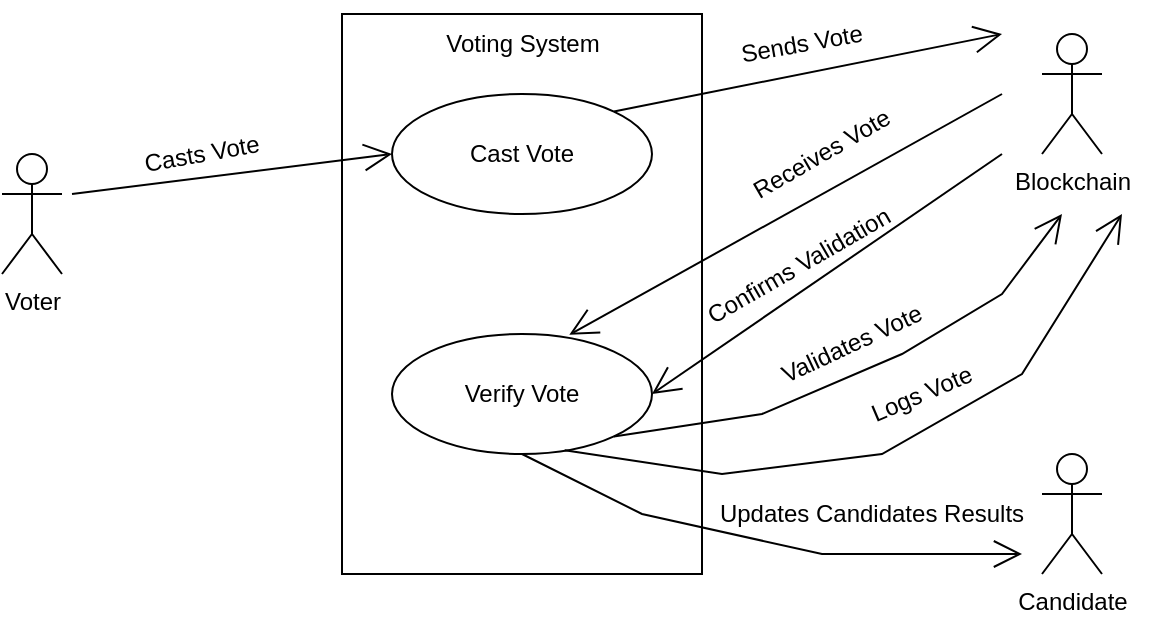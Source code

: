 <mxfile version="24.2.5" type="google">
  <diagram name="Page-1" id="nbktPK2OtkrKKTRkCZvP">
    <mxGraphModel grid="1" page="1" gridSize="10" guides="1" tooltips="1" connect="1" arrows="1" fold="1" pageScale="1" pageWidth="827" pageHeight="1169" math="0" shadow="0">
      <root>
        <mxCell id="0" />
        <mxCell id="1" parent="0" />
        <mxCell id="KwZjfHIjQbVFv-6iT_82-1" value="Voter" style="shape=umlActor;verticalLabelPosition=bottom;verticalAlign=top;html=1;outlineConnect=0;" vertex="1" parent="1">
          <mxGeometry x="60" y="170" width="30" height="60" as="geometry" />
        </mxCell>
        <mxCell id="KwZjfHIjQbVFv-6iT_82-2" value="Blockchain" style="shape=umlActor;verticalLabelPosition=bottom;verticalAlign=top;html=1;outlineConnect=0;" vertex="1" parent="1">
          <mxGeometry x="580" y="110" width="30" height="60" as="geometry" />
        </mxCell>
        <mxCell id="KwZjfHIjQbVFv-6iT_82-4" value="Candidate" style="shape=umlActor;verticalLabelPosition=bottom;verticalAlign=top;html=1;outlineConnect=0;" vertex="1" parent="1">
          <mxGeometry x="580" y="320" width="30" height="60" as="geometry" />
        </mxCell>
        <mxCell id="KwZjfHIjQbVFv-6iT_82-5" value="" style="rounded=0;whiteSpace=wrap;html=1;" vertex="1" parent="1">
          <mxGeometry x="230" y="100" width="180" height="280" as="geometry" />
        </mxCell>
        <mxCell id="KwZjfHIjQbVFv-6iT_82-7" value="Cast Vote" style="ellipse;whiteSpace=wrap;html=1;" vertex="1" parent="1">
          <mxGeometry x="255" y="140" width="130" height="60" as="geometry" />
        </mxCell>
        <mxCell id="KwZjfHIjQbVFv-6iT_82-8" value="Verify Vote" style="ellipse;whiteSpace=wrap;html=1;" vertex="1" parent="1">
          <mxGeometry x="255" y="260" width="130" height="60" as="geometry" />
        </mxCell>
        <mxCell id="KwZjfHIjQbVFv-6iT_82-9" value="" style="endArrow=open;endFill=1;endSize=12;html=1;rounded=0;entryX=0;entryY=0.5;entryDx=0;entryDy=0;" edge="1" parent="1" target="KwZjfHIjQbVFv-6iT_82-7">
          <mxGeometry width="160" relative="1" as="geometry">
            <mxPoint x="95" y="190" as="sourcePoint" />
            <mxPoint x="255" y="190" as="targetPoint" />
          </mxGeometry>
        </mxCell>
        <mxCell id="KwZjfHIjQbVFv-6iT_82-10" value="" style="endArrow=open;endFill=1;endSize=12;html=1;rounded=0;exitX=1;exitY=0;exitDx=0;exitDy=0;" edge="1" parent="1" source="KwZjfHIjQbVFv-6iT_82-7">
          <mxGeometry width="160" relative="1" as="geometry">
            <mxPoint x="330" y="280" as="sourcePoint" />
            <mxPoint x="560" y="110" as="targetPoint" />
          </mxGeometry>
        </mxCell>
        <mxCell id="KwZjfHIjQbVFv-6iT_82-11" value="" style="endArrow=open;endFill=1;endSize=12;html=1;rounded=0;entryX=0.682;entryY=0.007;entryDx=0;entryDy=0;entryPerimeter=0;" edge="1" parent="1" target="KwZjfHIjQbVFv-6iT_82-8">
          <mxGeometry width="160" relative="1" as="geometry">
            <mxPoint x="560" y="140" as="sourcePoint" />
            <mxPoint x="490" y="280" as="targetPoint" />
          </mxGeometry>
        </mxCell>
        <mxCell id="KwZjfHIjQbVFv-6iT_82-12" value="" style="endArrow=open;endFill=1;endSize=12;html=1;rounded=0;entryX=1;entryY=0.5;entryDx=0;entryDy=0;" edge="1" parent="1" target="KwZjfHIjQbVFv-6iT_82-8">
          <mxGeometry width="160" relative="1" as="geometry">
            <mxPoint x="560" y="170" as="sourcePoint" />
            <mxPoint x="490" y="280" as="targetPoint" />
          </mxGeometry>
        </mxCell>
        <mxCell id="KwZjfHIjQbVFv-6iT_82-13" value="" style="endArrow=open;endFill=1;endSize=12;html=1;rounded=0;exitX=1;exitY=1;exitDx=0;exitDy=0;" edge="1" parent="1" source="KwZjfHIjQbVFv-6iT_82-8">
          <mxGeometry width="160" relative="1" as="geometry">
            <mxPoint x="330" y="280" as="sourcePoint" />
            <mxPoint x="590" y="200" as="targetPoint" />
            <Array as="points">
              <mxPoint x="440" y="300" />
              <mxPoint x="510" y="270" />
              <mxPoint x="560" y="240" />
            </Array>
          </mxGeometry>
        </mxCell>
        <mxCell id="KwZjfHIjQbVFv-6iT_82-14" value="" style="endArrow=open;endFill=1;endSize=12;html=1;rounded=0;exitX=0.664;exitY=0.969;exitDx=0;exitDy=0;exitPerimeter=0;" edge="1" parent="1" source="KwZjfHIjQbVFv-6iT_82-8">
          <mxGeometry width="160" relative="1" as="geometry">
            <mxPoint x="320" y="270" as="sourcePoint" />
            <mxPoint x="620" y="200" as="targetPoint" />
            <Array as="points">
              <mxPoint x="420" y="330" />
              <mxPoint x="500" y="320" />
              <mxPoint x="570" y="280" />
            </Array>
          </mxGeometry>
        </mxCell>
        <mxCell id="KwZjfHIjQbVFv-6iT_82-15" value="" style="endArrow=open;endFill=1;endSize=12;html=1;rounded=0;exitX=0.5;exitY=1;exitDx=0;exitDy=0;" edge="1" parent="1" source="KwZjfHIjQbVFv-6iT_82-8">
          <mxGeometry width="160" relative="1" as="geometry">
            <mxPoint x="290" y="220" as="sourcePoint" />
            <mxPoint x="570" y="370" as="targetPoint" />
            <Array as="points">
              <mxPoint x="380" y="350" />
              <mxPoint x="470" y="370" />
            </Array>
          </mxGeometry>
        </mxCell>
        <mxCell id="KwZjfHIjQbVFv-6iT_82-16" value="Receives Vote" style="text;html=1;align=center;verticalAlign=middle;whiteSpace=wrap;rounded=0;rotation=-30;" vertex="1" parent="1">
          <mxGeometry x="420" y="155" width="100" height="30" as="geometry" />
        </mxCell>
        <mxCell id="KwZjfHIjQbVFv-6iT_82-17" value="Voting System" style="text;html=1;align=center;verticalAlign=middle;resizable=0;points=[];autosize=1;strokeColor=none;fillColor=none;" vertex="1" parent="1">
          <mxGeometry x="270" y="100" width="100" height="30" as="geometry" />
        </mxCell>
        <mxCell id="KwZjfHIjQbVFv-6iT_82-18" value="Sends Vote" style="text;html=1;align=center;verticalAlign=middle;whiteSpace=wrap;rounded=0;rotation=-10;" vertex="1" parent="1">
          <mxGeometry x="420" y="100" width="80" height="30" as="geometry" />
        </mxCell>
        <mxCell id="KwZjfHIjQbVFv-6iT_82-19" value="Casts Vote" style="text;html=1;align=center;verticalAlign=middle;whiteSpace=wrap;rounded=0;rotation=-10;" vertex="1" parent="1">
          <mxGeometry x="120" y="155" width="80" height="30" as="geometry" />
        </mxCell>
        <mxCell id="KwZjfHIjQbVFv-6iT_82-20" value="Confirms Validation&amp;nbsp;" style="text;html=1;align=center;verticalAlign=middle;whiteSpace=wrap;rounded=0;rotation=-30;" vertex="1" parent="1">
          <mxGeometry x="400" y="210" width="120" height="30" as="geometry" />
        </mxCell>
        <mxCell id="KwZjfHIjQbVFv-6iT_82-22" value="Validates Vote" style="text;html=1;align=center;verticalAlign=middle;whiteSpace=wrap;rounded=0;rotation=-25;" vertex="1" parent="1">
          <mxGeometry x="440" y="250" width="90" height="30" as="geometry" />
        </mxCell>
        <mxCell id="KwZjfHIjQbVFv-6iT_82-23" value="Logs Vote" style="text;html=1;align=center;verticalAlign=middle;whiteSpace=wrap;rounded=0;rotation=-23;" vertex="1" parent="1">
          <mxGeometry x="490" y="275" width="60" height="30" as="geometry" />
        </mxCell>
        <mxCell id="KwZjfHIjQbVFv-6iT_82-24" value="Updates Candidates Results" style="text;html=1;align=center;verticalAlign=middle;whiteSpace=wrap;rounded=0;" vertex="1" parent="1">
          <mxGeometry x="410" y="335" width="170" height="30" as="geometry" />
        </mxCell>
      </root>
    </mxGraphModel>
  </diagram>
</mxfile>
